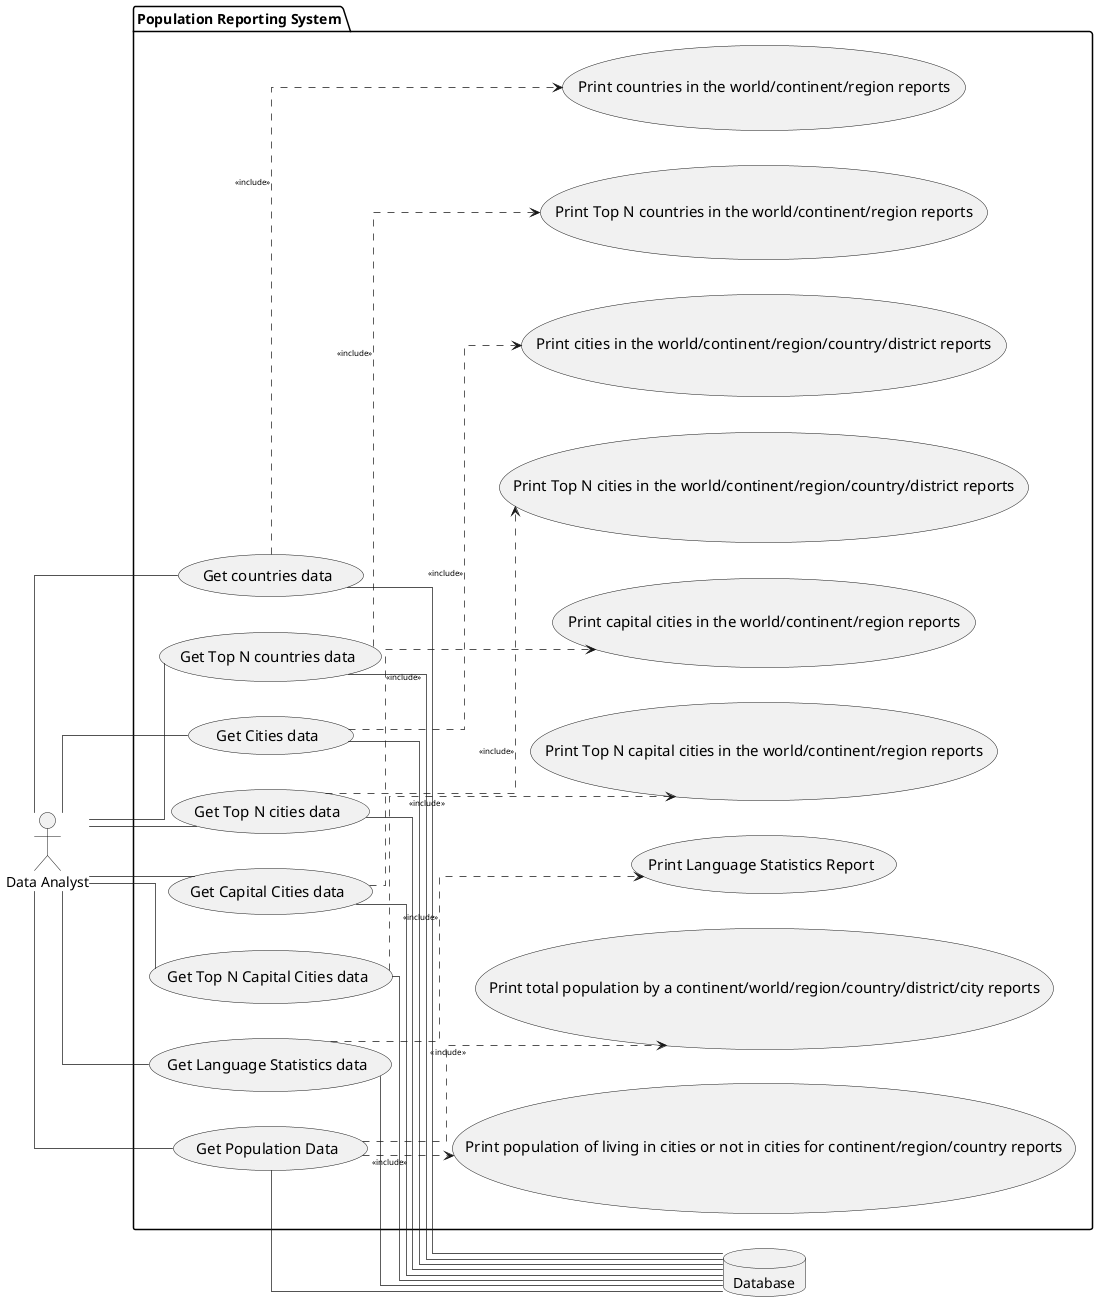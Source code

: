 @startuml
left to right direction
skinparam linetype ortho
skinparam usecase {
    FontSize 15
    ArrowFontSize 8
    ArrowThickness 0.7
    }

actor "Data Analyst" as DA

database "Database" as DB

package "Population Reporting System"{
    usecase UC1 as "Get countries data"
    usecase UC2 as "Print countries in the world/continent/region reports"

    usecase UC3 as "Get Top N countries data"
    usecase UC4 as "Print Top N countries in the world/continent/region reports"

    usecase UC5 as "Get Cities data"
    usecase UC6 as "Print cities in the world/continent/region/country/district reports"

    usecase UC7 as "Get Top N cities data"
    usecase UC8 as "Print Top N cities in the world/continent/region/country/district reports"

    usecase UC9 as "Get Capital Cities data"
    usecase UC10 as "Print capital cities in the world/continent/region reports"

    usecase UC11 as "Get Top N Capital Cities data"
    usecase UC12 as "Print Top N capital cities in the world/continent/region reports"

    usecase UC13 as "Get Language Statistics data"
    usecase UC14 as "Print Language Statistics Report"

    usecase UC15 as "Get Population Data"
    usecase UC16 as "Print population of living in cities or not in cities for continent/region/country reports"
    usecase UC17 as "Print total population by a continent/world/region/country/district/city reports"

}

' Actor connections
DA -- UC1
DA -- UC3
DA -- UC5
DA -- UC7
DA -- UC9
DA -- UC11
DA -- UC13
DA -- UC15

' Include relationships
UC1 ..> UC2 : <<include>>
UC3 ..> UC4 : <<include>>
UC5 ..> UC6 : <<include>>

UC7 ..> UC8 : <<include>>
UC9 ..> UC10 : <<include>>
UC11 ..> UC12 : <<include>>

UC13 ..> UC14 : <<include>>

UC15 ..> UC16 : <<include>>
UC15 ..> UC17 : <<include>>


' Database connections
UC1 -- DB
UC3 -- DB
UC5 -- DB
UC7 -- DB
UC9 -- DB
UC11 -- DB
UC13 -- DB
UC15 -- DB
}
@enduml
